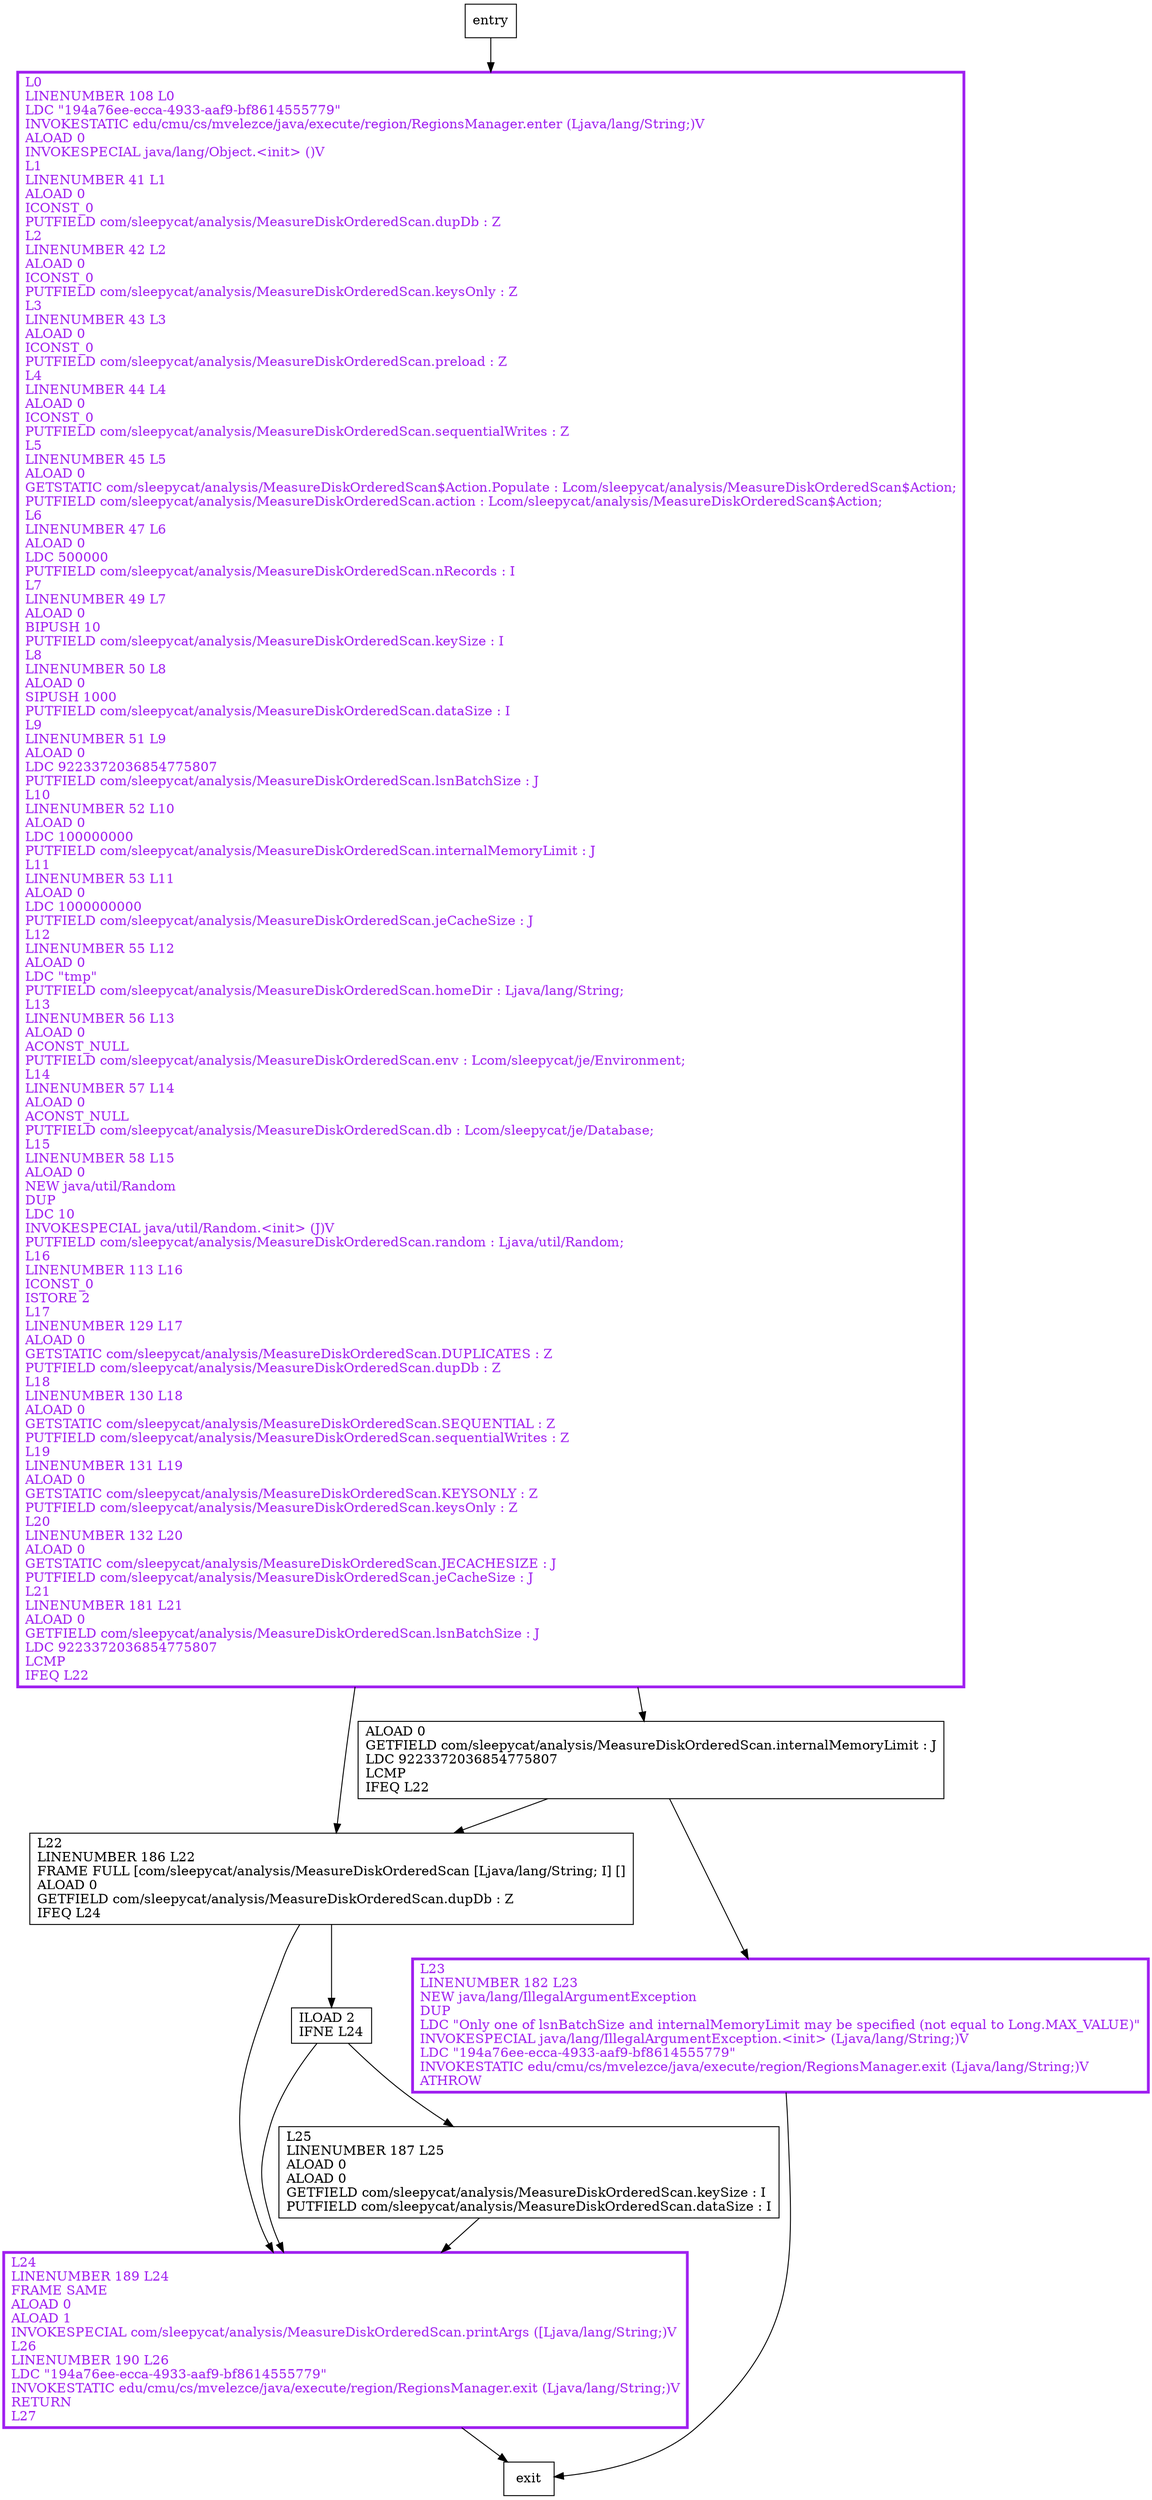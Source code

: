 digraph <init> {
node [shape=record];
773306727 [label="L22\lLINENUMBER 186 L22\lFRAME FULL [com/sleepycat/analysis/MeasureDiskOrderedScan [Ljava/lang/String; I] []\lALOAD 0\lGETFIELD com/sleepycat/analysis/MeasureDiskOrderedScan.dupDb : Z\lIFEQ L24\l"];
355072076 [label="L23\lLINENUMBER 182 L23\lNEW java/lang/IllegalArgumentException\lDUP\lLDC \"Only one of lsnBatchSize and internalMemoryLimit may be specified (not equal to Long.MAX_VALUE)\"\lINVOKESPECIAL java/lang/IllegalArgumentException.\<init\> (Ljava/lang/String;)V\lLDC \"194a76ee-ecca-4933-aaf9-bf8614555779\"\lINVOKESTATIC edu/cmu/cs/mvelezce/java/execute/region/RegionsManager.exit (Ljava/lang/String;)V\lATHROW\l"];
529179500 [label="L24\lLINENUMBER 189 L24\lFRAME SAME\lALOAD 0\lALOAD 1\lINVOKESPECIAL com/sleepycat/analysis/MeasureDiskOrderedScan.printArgs ([Ljava/lang/String;)V\lL26\lLINENUMBER 190 L26\lLDC \"194a76ee-ecca-4933-aaf9-bf8614555779\"\lINVOKESTATIC edu/cmu/cs/mvelezce/java/execute/region/RegionsManager.exit (Ljava/lang/String;)V\lRETURN\lL27\l"];
630299571 [label="L25\lLINENUMBER 187 L25\lALOAD 0\lALOAD 0\lGETFIELD com/sleepycat/analysis/MeasureDiskOrderedScan.keySize : I\lPUTFIELD com/sleepycat/analysis/MeasureDiskOrderedScan.dataSize : I\l"];
205909762 [label="ILOAD 2\lIFNE L24\l"];
875935755 [label="L0\lLINENUMBER 108 L0\lLDC \"194a76ee-ecca-4933-aaf9-bf8614555779\"\lINVOKESTATIC edu/cmu/cs/mvelezce/java/execute/region/RegionsManager.enter (Ljava/lang/String;)V\lALOAD 0\lINVOKESPECIAL java/lang/Object.\<init\> ()V\lL1\lLINENUMBER 41 L1\lALOAD 0\lICONST_0\lPUTFIELD com/sleepycat/analysis/MeasureDiskOrderedScan.dupDb : Z\lL2\lLINENUMBER 42 L2\lALOAD 0\lICONST_0\lPUTFIELD com/sleepycat/analysis/MeasureDiskOrderedScan.keysOnly : Z\lL3\lLINENUMBER 43 L3\lALOAD 0\lICONST_0\lPUTFIELD com/sleepycat/analysis/MeasureDiskOrderedScan.preload : Z\lL4\lLINENUMBER 44 L4\lALOAD 0\lICONST_0\lPUTFIELD com/sleepycat/analysis/MeasureDiskOrderedScan.sequentialWrites : Z\lL5\lLINENUMBER 45 L5\lALOAD 0\lGETSTATIC com/sleepycat/analysis/MeasureDiskOrderedScan$Action.Populate : Lcom/sleepycat/analysis/MeasureDiskOrderedScan$Action;\lPUTFIELD com/sleepycat/analysis/MeasureDiskOrderedScan.action : Lcom/sleepycat/analysis/MeasureDiskOrderedScan$Action;\lL6\lLINENUMBER 47 L6\lALOAD 0\lLDC 500000\lPUTFIELD com/sleepycat/analysis/MeasureDiskOrderedScan.nRecords : I\lL7\lLINENUMBER 49 L7\lALOAD 0\lBIPUSH 10\lPUTFIELD com/sleepycat/analysis/MeasureDiskOrderedScan.keySize : I\lL8\lLINENUMBER 50 L8\lALOAD 0\lSIPUSH 1000\lPUTFIELD com/sleepycat/analysis/MeasureDiskOrderedScan.dataSize : I\lL9\lLINENUMBER 51 L9\lALOAD 0\lLDC 9223372036854775807\lPUTFIELD com/sleepycat/analysis/MeasureDiskOrderedScan.lsnBatchSize : J\lL10\lLINENUMBER 52 L10\lALOAD 0\lLDC 100000000\lPUTFIELD com/sleepycat/analysis/MeasureDiskOrderedScan.internalMemoryLimit : J\lL11\lLINENUMBER 53 L11\lALOAD 0\lLDC 1000000000\lPUTFIELD com/sleepycat/analysis/MeasureDiskOrderedScan.jeCacheSize : J\lL12\lLINENUMBER 55 L12\lALOAD 0\lLDC \"tmp\"\lPUTFIELD com/sleepycat/analysis/MeasureDiskOrderedScan.homeDir : Ljava/lang/String;\lL13\lLINENUMBER 56 L13\lALOAD 0\lACONST_NULL\lPUTFIELD com/sleepycat/analysis/MeasureDiskOrderedScan.env : Lcom/sleepycat/je/Environment;\lL14\lLINENUMBER 57 L14\lALOAD 0\lACONST_NULL\lPUTFIELD com/sleepycat/analysis/MeasureDiskOrderedScan.db : Lcom/sleepycat/je/Database;\lL15\lLINENUMBER 58 L15\lALOAD 0\lNEW java/util/Random\lDUP\lLDC 10\lINVOKESPECIAL java/util/Random.\<init\> (J)V\lPUTFIELD com/sleepycat/analysis/MeasureDiskOrderedScan.random : Ljava/util/Random;\lL16\lLINENUMBER 113 L16\lICONST_0\lISTORE 2\lL17\lLINENUMBER 129 L17\lALOAD 0\lGETSTATIC com/sleepycat/analysis/MeasureDiskOrderedScan.DUPLICATES : Z\lPUTFIELD com/sleepycat/analysis/MeasureDiskOrderedScan.dupDb : Z\lL18\lLINENUMBER 130 L18\lALOAD 0\lGETSTATIC com/sleepycat/analysis/MeasureDiskOrderedScan.SEQUENTIAL : Z\lPUTFIELD com/sleepycat/analysis/MeasureDiskOrderedScan.sequentialWrites : Z\lL19\lLINENUMBER 131 L19\lALOAD 0\lGETSTATIC com/sleepycat/analysis/MeasureDiskOrderedScan.KEYSONLY : Z\lPUTFIELD com/sleepycat/analysis/MeasureDiskOrderedScan.keysOnly : Z\lL20\lLINENUMBER 132 L20\lALOAD 0\lGETSTATIC com/sleepycat/analysis/MeasureDiskOrderedScan.JECACHESIZE : J\lPUTFIELD com/sleepycat/analysis/MeasureDiskOrderedScan.jeCacheSize : J\lL21\lLINENUMBER 181 L21\lALOAD 0\lGETFIELD com/sleepycat/analysis/MeasureDiskOrderedScan.lsnBatchSize : J\lLDC 9223372036854775807\lLCMP\lIFEQ L22\l"];
536128164 [label="ALOAD 0\lGETFIELD com/sleepycat/analysis/MeasureDiskOrderedScan.internalMemoryLimit : J\lLDC 9223372036854775807\lLCMP\lIFEQ L22\l"];
entry;
exit;
entry -> 875935755
773306727 -> 529179500
773306727 -> 205909762
355072076 -> exit
529179500 -> exit
630299571 -> 529179500
205909762 -> 529179500
205909762 -> 630299571
875935755 -> 773306727
875935755 -> 536128164
536128164 -> 773306727
536128164 -> 355072076
355072076[fontcolor="purple", penwidth=3, color="purple"];
529179500[fontcolor="purple", penwidth=3, color="purple"];
875935755[fontcolor="purple", penwidth=3, color="purple"];
}
